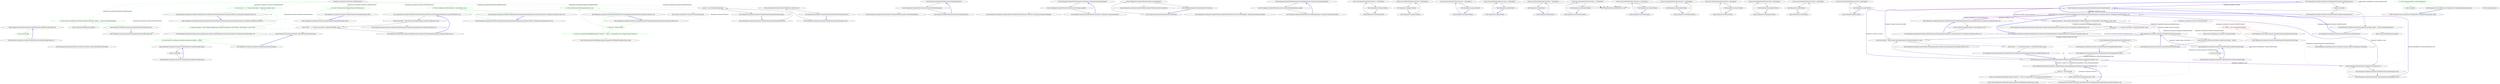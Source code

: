 digraph  {
m0_37 [cluster="Humanizer.Localisation.Formatters.DefaultFormatter.GetResourceKey(string, int)", file="DateHumanizeTests.cs", label="Entry Humanizer.Localisation.Formatters.DefaultFormatter.GetResourceKey(string, int)", span="105-105"];
m0_39 [cluster="Humanizer.Localisation.Formatters.DefaultFormatter.GetResourceKey(string, int)", color=green, community=0, file="DateHumanizeTests.cs", label="6: return resourceKey;", span="107-107"];
m0_40 [cluster="Humanizer.Localisation.Formatters.DefaultFormatter.GetResourceKey(string, int)", file="DateHumanizeTests.cs", label="Exit Humanizer.Localisation.Formatters.DefaultFormatter.GetResourceKey(string, int)", span="105-105"];
m0_8 [cluster="Humanizer.Localisation.Formatters.DefaultFormatter.DateHumanize(Humanizer.Localisation.TimeUnit, Humanizer.Localisation.Tense, int)", file="DateHumanizeTests.cs", label="Entry Humanizer.Localisation.Formatters.DefaultFormatter.DateHumanize(Humanizer.Localisation.TimeUnit, Humanizer.Localisation.Tense, int)", span="37-37"];
m0_9 [cluster="Humanizer.Localisation.Formatters.DefaultFormatter.DateHumanize(Humanizer.Localisation.TimeUnit, Humanizer.Localisation.Tense, int)", color=green, community=0, file="DateHumanizeTests.cs", label="10: return GetResourceForDate(timeUnit, timeUnitTense, unit);", span="39-39"];
m0_10 [cluster="Humanizer.Localisation.Formatters.DefaultFormatter.DateHumanize(Humanizer.Localisation.TimeUnit, Humanizer.Localisation.Tense, int)", file="DateHumanizeTests.cs", label="Exit Humanizer.Localisation.Formatters.DefaultFormatter.DateHumanize(Humanizer.Localisation.TimeUnit, Humanizer.Localisation.Tense, int)", span="37-37"];
m0_7 [cluster="Humanizer.Localisation.Formatters.DefaultFormatter.GetResourceForDate(Humanizer.Localisation.TimeUnit, Humanizer.Localisation.Tense, int)", file="DateHumanizeTests.cs", label="Entry Humanizer.Localisation.Formatters.DefaultFormatter.GetResourceForDate(Humanizer.Localisation.TimeUnit, Humanizer.Localisation.Tense, int)", span="66-66"];
m0_21 [cluster="Humanizer.Localisation.Formatters.DefaultFormatter.GetResourceForDate(Humanizer.Localisation.TimeUnit, Humanizer.Localisation.Tense, int)", color=green, community=0, file="DateHumanizeTests.cs", label="4: string resourceKey = ResourceKeys.DateHumanize.GetResourceKey(unit, timeUnitTense: timeUnitTense, count: count)", span="68-68"];
m0_22 [cluster="Humanizer.Localisation.Formatters.DefaultFormatter.GetResourceForDate(Humanizer.Localisation.TimeUnit, Humanizer.Localisation.Tense, int)", color=green, community=0, file="DateHumanizeTests.cs", label="22: return count == 1 ? Format(resourceKey) : Format(resourceKey, count);", span="69-69"];
m0_23 [cluster="Humanizer.Localisation.Formatters.DefaultFormatter.GetResourceForDate(Humanizer.Localisation.TimeUnit, Humanizer.Localisation.Tense, int)", file="DateHumanizeTests.cs", label="Exit Humanizer.Localisation.Formatters.DefaultFormatter.GetResourceForDate(Humanizer.Localisation.TimeUnit, Humanizer.Localisation.Tense, int)", span="66-66"];
m0_24 [cluster="Humanizer.Localisation.ResourceKeys.DateHumanize.GetResourceKey(Humanizer.Localisation.TimeUnit, Humanizer.Localisation.Tense, int)", file="DateHumanizeTests.cs", label="Entry Humanizer.Localisation.ResourceKeys.DateHumanize.GetResourceKey(Humanizer.Localisation.TimeUnit, Humanizer.Localisation.Tense, int)", span="30-30"];
m0_0 [cluster="Humanizer.Localisation.Formatters.DefaultFormatter.DefaultFormatter(string)", file="DateHumanizeTests.cs", label="Entry Humanizer.Localisation.Formatters.DefaultFormatter.DefaultFormatter(string)", span="16-16"];
m0_1 [cluster="Humanizer.Localisation.Formatters.DefaultFormatter.DefaultFormatter(string)", file="DateHumanizeTests.cs", label="_culture = new CultureInfo(localeCode)", span="18-18"];
m0_2 [cluster="Humanizer.Localisation.Formatters.DefaultFormatter.DefaultFormatter(string)", file="DateHumanizeTests.cs", label="Exit Humanizer.Localisation.Formatters.DefaultFormatter.DefaultFormatter(string)", span="16-16"];
m0_20 [cluster="System.ArgumentOutOfRangeException.ArgumentOutOfRangeException(string, string)", file="DateHumanizeTests.cs", label="Entry System.ArgumentOutOfRangeException.ArgumentOutOfRangeException(string, string)", span="0-0"];
m0_15 [cluster="Humanizer.Localisation.Formatters.DefaultFormatter.TimeSpanHumanize(Humanizer.Localisation.TimeUnit, int)", file="DateHumanizeTests.cs", label="Entry Humanizer.Localisation.Formatters.DefaultFormatter.TimeSpanHumanize(Humanizer.Localisation.TimeUnit, int)", span="58-58"];
m0_16 [cluster="Humanizer.Localisation.Formatters.DefaultFormatter.TimeSpanHumanize(Humanizer.Localisation.TimeUnit, int)", color=green, community=0, file="DateHumanizeTests.cs", label="0: timeUnit > TimeUnit.Week", span="60-60"];
m0_17 [cluster="Humanizer.Localisation.Formatters.DefaultFormatter.TimeSpanHumanize(Humanizer.Localisation.TimeUnit, int)", color=green, community=0, file="DateHumanizeTests.cs", label="10: throw new ArgumentOutOfRangeException(''timeUnit'', ''There's no meaningful way to humanize passed timeUnit.'');", span="61-61"];
m0_18 [cluster="Humanizer.Localisation.Formatters.DefaultFormatter.TimeSpanHumanize(Humanizer.Localisation.TimeUnit, int)", color=green, community=0, file="DateHumanizeTests.cs", label="10: return GetResourceForTimeSpan(timeUnit, unit);", span="63-63"];
m0_19 [cluster="Humanizer.Localisation.Formatters.DefaultFormatter.TimeSpanHumanize(Humanizer.Localisation.TimeUnit, int)", file="DateHumanizeTests.cs", label="Exit Humanizer.Localisation.Formatters.DefaultFormatter.TimeSpanHumanize(Humanizer.Localisation.TimeUnit, int)", span="58-58"];
m0_26 [cluster="Humanizer.Localisation.Formatters.DefaultFormatter.Format(string, int)", file="DateHumanizeTests.cs", label="Entry Humanizer.Localisation.Formatters.DefaultFormatter.Format(string, int)", span="94-94"];
m0_35 [cluster="Humanizer.Localisation.Formatters.DefaultFormatter.Format(string, int)", color=green, community=0, file="DateHumanizeTests.cs", label="6: return Resources.GetResource(GetResourceKey(resourceKey, number), _culture).FormatWith(number);", span="96-96"];
m0_36 [cluster="Humanizer.Localisation.Formatters.DefaultFormatter.Format(string, int)", file="DateHumanizeTests.cs", label="Exit Humanizer.Localisation.Formatters.DefaultFormatter.Format(string, int)", span="94-94"];
m0_14 [cluster="Humanizer.Localisation.Formatters.DefaultFormatter.GetResourceForTimeSpan(Humanizer.Localisation.TimeUnit, int)", file="DateHumanizeTests.cs", label="Entry Humanizer.Localisation.Formatters.DefaultFormatter.GetResourceForTimeSpan(Humanizer.Localisation.TimeUnit, int)", span="72-72"];
m0_28 [cluster="Humanizer.Localisation.Formatters.DefaultFormatter.GetResourceForTimeSpan(Humanizer.Localisation.TimeUnit, int)", file="DateHumanizeTests.cs", label="return count == 1 ? Format(resourceKey) : Format(resourceKey, count);", span="75-75"];
m0_27 [cluster="Humanizer.Localisation.Formatters.DefaultFormatter.GetResourceForTimeSpan(Humanizer.Localisation.TimeUnit, int)", file="DateHumanizeTests.cs", label="string resourceKey = ResourceKeys.TimeSpanHumanize.GetResourceKey(unit, count)", span="74-74"];
m0_29 [cluster="Humanizer.Localisation.Formatters.DefaultFormatter.GetResourceForTimeSpan(Humanizer.Localisation.TimeUnit, int)", file="DateHumanizeTests.cs", label="Exit Humanizer.Localisation.Formatters.DefaultFormatter.GetResourceForTimeSpan(Humanizer.Localisation.TimeUnit, int)", span="72-72"];
m0_38 [cluster="string.FormatWith(params object[])", file="DateHumanizeTests.cs", label="Entry string.FormatWith(params object[])", span="15-15"];
m0_25 [cluster="Humanizer.Localisation.Formatters.DefaultFormatter.Format(string)", file="DateHumanizeTests.cs", label="Entry Humanizer.Localisation.Formatters.DefaultFormatter.Format(string)", span="83-83"];
m0_31 [cluster="Humanizer.Localisation.Formatters.DefaultFormatter.Format(string)", color=green, community=0, file="DateHumanizeTests.cs", label="22: return Resources.GetResource(GetResourceKey(resourceKey), _culture);", span="85-85"];
m0_32 [cluster="Humanizer.Localisation.Formatters.DefaultFormatter.Format(string)", file="DateHumanizeTests.cs", label="Exit Humanizer.Localisation.Formatters.DefaultFormatter.Format(string)", span="83-83"];
m0_30 [cluster="Humanizer.Localisation.ResourceKeys.TimeSpanHumanize.GetResourceKey(Humanizer.Localisation.TimeUnit, int)", file="DateHumanizeTests.cs", label="Entry Humanizer.Localisation.ResourceKeys.TimeSpanHumanize.GetResourceKey(Humanizer.Localisation.TimeUnit, int)", span="22-22"];
m0_33 [cluster="Humanizer.Localisation.Formatters.DefaultFormatter.GetResourceKey(string)", file="DateHumanizeTests.cs", label="Entry Humanizer.Localisation.Formatters.DefaultFormatter.GetResourceKey(string)", span="115-115"];
m0_41 [cluster="Humanizer.Localisation.Formatters.DefaultFormatter.GetResourceKey(string)", file="DateHumanizeTests.cs", label="return resourceKey;", span="117-117"];
m0_42 [cluster="Humanizer.Localisation.Formatters.DefaultFormatter.GetResourceKey(string)", file="DateHumanizeTests.cs", label="Exit Humanizer.Localisation.Formatters.DefaultFormatter.GetResourceKey(string)", span="115-115"];
m0_34 [cluster="Humanizer.Localisation.Resources.GetResource(string, System.Globalization.CultureInfo)", file="DateHumanizeTests.cs", label="Entry Humanizer.Localisation.Resources.GetResource(string, System.Globalization.CultureInfo)", span="19-19"];
m0_11 [cluster="Humanizer.Localisation.Formatters.DefaultFormatter.TimeSpanHumanize_Zero()", file="DateHumanizeTests.cs", label="Entry Humanizer.Localisation.Formatters.DefaultFormatter.TimeSpanHumanize_Zero()", span="46-46"];
m0_12 [cluster="Humanizer.Localisation.Formatters.DefaultFormatter.TimeSpanHumanize_Zero()", color=green, community=0, file="DateHumanizeTests.cs", label="19: return GetResourceForTimeSpan(TimeUnit.Millisecond, 0);", span="48-48"];
m0_13 [cluster="Humanizer.Localisation.Formatters.DefaultFormatter.TimeSpanHumanize_Zero()", file="DateHumanizeTests.cs", label="Exit Humanizer.Localisation.Formatters.DefaultFormatter.TimeSpanHumanize_Zero()", span="46-46"];
m0_4 [cluster="Humanizer.Localisation.Formatters.DefaultFormatter.DateHumanize_Now()", file="DateHumanizeTests.cs", label="Entry Humanizer.Localisation.Formatters.DefaultFormatter.DateHumanize_Now()", span="25-25"];
m0_5 [cluster="Humanizer.Localisation.Formatters.DefaultFormatter.DateHumanize_Now()", file="DateHumanizeTests.cs", label="return GetResourceForDate(TimeUnit.Millisecond, Tense.Past, 0);", span="27-27"];
m0_6 [cluster="Humanizer.Localisation.Formatters.DefaultFormatter.DateHumanize_Now()", file="DateHumanizeTests.cs", label="Exit Humanizer.Localisation.Formatters.DefaultFormatter.DateHumanize_Now()", span="25-25"];
m0_3 [cluster="System.Globalization.CultureInfo.CultureInfo(string)", file="DateHumanizeTests.cs", label="Entry System.Globalization.CultureInfo.CultureInfo(string)", span="0-0"];
m0_43 [file="DateHumanizeTests.cs", label="Humanizer.Localisation.Formatters.DefaultFormatter", span=""];
m1_8 [cluster="Humanizer.NumberToWordsExtension.ToOrdinalWords(int)", file="NumberToWordsExtension.cs", label="Entry Humanizer.NumberToWordsExtension.ToOrdinalWords(int)", span="52-52"];
m1_9 [cluster="Humanizer.NumberToWordsExtension.ToOrdinalWords(int)", file="NumberToWordsExtension.cs", label="return Configurator.NumberToWordsConverter.ConvertToOrdinal(number);", span="54-54"];
m1_10 [cluster="Humanizer.NumberToWordsExtension.ToOrdinalWords(int)", file="NumberToWordsExtension.cs", label="Exit Humanizer.NumberToWordsExtension.ToOrdinalWords(int)", span="52-52"];
m1_11 [cluster="Humanizer.Localisation.NumberToWords.INumberToWordsConverter.ConvertToOrdinal(int)", file="NumberToWordsExtension.cs", label="Entry Humanizer.Localisation.NumberToWords.INumberToWordsConverter.ConvertToOrdinal(int)", span="27-27"];
m1_4 [cluster="Humanizer.NumberToWordsExtension.ToWords(int, Humanizer.GrammaticalGender)", file="NumberToWordsExtension.cs", label="Entry Humanizer.NumberToWordsExtension.ToWords(int, Humanizer.GrammaticalGender)", span="42-42"];
m1_5 [cluster="Humanizer.NumberToWordsExtension.ToWords(int, Humanizer.GrammaticalGender)", file="NumberToWordsExtension.cs", label="return Configurator.NumberToWordsConverter.Convert(number, gender);", span="44-44"];
m1_6 [cluster="Humanizer.NumberToWordsExtension.ToWords(int, Humanizer.GrammaticalGender)", file="NumberToWordsExtension.cs", label="Exit Humanizer.NumberToWordsExtension.ToWords(int, Humanizer.GrammaticalGender)", span="42-42"];
m1_3 [cluster="Humanizer.Localisation.NumberToWords.INumberToWordsConverter.Convert(int)", file="NumberToWordsExtension.cs", label="Entry Humanizer.Localisation.NumberToWords.INumberToWordsConverter.Convert(int)", span="12-12"];
m1_0 [cluster="Humanizer.NumberToWordsExtension.ToWords(int)", file="NumberToWordsExtension.cs", label="Entry Humanizer.NumberToWordsExtension.ToWords(int)", span="18-18"];
m1_1 [cluster="Humanizer.NumberToWordsExtension.ToWords(int)", file="NumberToWordsExtension.cs", label="return Configurator.NumberToWordsConverter.Convert(number);", span="20-20"];
m1_2 [cluster="Humanizer.NumberToWordsExtension.ToWords(int)", file="NumberToWordsExtension.cs", label="Exit Humanizer.NumberToWordsExtension.ToWords(int)", span="18-18"];
m1_7 [cluster="Humanizer.Localisation.NumberToWords.INumberToWordsConverter.Convert(int, Humanizer.GrammaticalGender)", file="NumberToWordsExtension.cs", label="Entry Humanizer.Localisation.NumberToWords.INumberToWordsConverter.Convert(int, Humanizer.GrammaticalGender)", span="20-20"];
m1_12 [cluster="Humanizer.NumberToWordsExtension.ToOrdinalWords(int, Humanizer.GrammaticalGender)", file="NumberToWordsExtension.cs", label="Entry Humanizer.NumberToWordsExtension.ToOrdinalWords(int, Humanizer.GrammaticalGender)", span="65-65"];
m1_13 [cluster="Humanizer.NumberToWordsExtension.ToOrdinalWords(int, Humanizer.GrammaticalGender)", file="NumberToWordsExtension.cs", label="return Configurator.NumberToWordsConverter.ConvertToOrdinal(number, gender);", span="67-67"];
m1_14 [cluster="Humanizer.NumberToWordsExtension.ToOrdinalWords(int, Humanizer.GrammaticalGender)", file="NumberToWordsExtension.cs", label="Exit Humanizer.NumberToWordsExtension.ToOrdinalWords(int, Humanizer.GrammaticalGender)", span="65-65"];
m1_15 [cluster="Humanizer.Localisation.NumberToWords.INumberToWordsConverter.ConvertToOrdinal(int, Humanizer.GrammaticalGender)", file="NumberToWordsExtension.cs", label="Entry Humanizer.Localisation.NumberToWords.INumberToWordsConverter.ConvertToOrdinal(int, Humanizer.GrammaticalGender)", span="35-35"];
m2_3 [cluster="System.DateTime.DateTime(int, int, int)", file="On.Days.cs", label="Entry System.DateTime.DateTime(int, int, int)", span="0-0"];
m2_4 [cluster="Humanizer.On.February.The(int)", file="On.Days.cs", label="Entry Humanizer.On.February.The(int)", span="280-280"];
m2_5 [cluster="Humanizer.On.February.The(int)", file="On.Days.cs", label="return new DateTime(DateTime.Now.Year, 2, dayNumber);", span="282-282"];
m2_6 [cluster="Humanizer.On.February.The(int)", file="On.Days.cs", label="Exit Humanizer.On.February.The(int)", span="280-280"];
m2_22 [cluster="Humanizer.On.August.The(int)", file="On.Days.cs", label="Entry Humanizer.On.August.The(int)", span="1820-1820"];
m2_23 [cluster="Humanizer.On.August.The(int)", file="On.Days.cs", label="return new DateTime(DateTime.Now.Year, 8, dayNumber);", span="1822-1822"];
m2_24 [cluster="Humanizer.On.August.The(int)", file="On.Days.cs", label="Exit Humanizer.On.August.The(int)", span="1820-1820"];
m2_0 [cluster="Humanizer.On.January.The(int)", file="On.Days.cs", label="Entry Humanizer.On.January.The(int)", span="18-18"];
m2_1 [cluster="Humanizer.On.January.The(int)", file="On.Days.cs", label="return new DateTime(DateTime.Now.Year, 1, dayNumber);", span="20-20"];
m2_2 [cluster="Humanizer.On.January.The(int)", file="On.Days.cs", label="Exit Humanizer.On.January.The(int)", span="18-18"];
m2_10 [cluster="Humanizer.On.April.The(int)", file="On.Days.cs", label="Entry Humanizer.On.April.The(int)", span="788-788"];
m2_11 [cluster="Humanizer.On.April.The(int)", file="On.Days.cs", label="return new DateTime(DateTime.Now.Year, 4, dayNumber);", span="790-790"];
m2_12 [cluster="Humanizer.On.April.The(int)", file="On.Days.cs", label="Exit Humanizer.On.April.The(int)", span="788-788"];
m2_19 [cluster="Humanizer.On.July.The(int)", file="On.Days.cs", label="Entry Humanizer.On.July.The(int)", span="1558-1558"];
m2_20 [cluster="Humanizer.On.July.The(int)", file="On.Days.cs", label="return new DateTime(DateTime.Now.Year, 7, dayNumber);", span="1560-1560"];
m2_21 [cluster="Humanizer.On.July.The(int)", file="On.Days.cs", label="Exit Humanizer.On.July.The(int)", span="1558-1558"];
m2_31 [cluster="Humanizer.On.November.The(int)", file="On.Days.cs", label="Entry Humanizer.On.November.The(int)", span="2598-2598"];
m2_32 [cluster="Humanizer.On.November.The(int)", file="On.Days.cs", label="return new DateTime(DateTime.Now.Year, 11, dayNumber);", span="2600-2600"];
m2_33 [cluster="Humanizer.On.November.The(int)", file="On.Days.cs", label="Exit Humanizer.On.November.The(int)", span="2598-2598"];
m2_28 [cluster="Humanizer.On.October.The(int)", file="On.Days.cs", label="Entry Humanizer.On.October.The(int)", span="2336-2336"];
m2_29 [cluster="Humanizer.On.October.The(int)", file="On.Days.cs", label="return new DateTime(DateTime.Now.Year, 10, dayNumber);", span="2338-2338"];
m2_30 [cluster="Humanizer.On.October.The(int)", file="On.Days.cs", label="Exit Humanizer.On.October.The(int)", span="2336-2336"];
m2_34 [cluster="Humanizer.On.December.The(int)", file="On.Days.cs", label="Entry Humanizer.On.December.The(int)", span="2852-2852"];
m2_35 [cluster="Humanizer.On.December.The(int)", file="On.Days.cs", label="return new DateTime(DateTime.Now.Year, 12, dayNumber);", span="2854-2854"];
m2_36 [cluster="Humanizer.On.December.The(int)", file="On.Days.cs", label="Exit Humanizer.On.December.The(int)", span="2852-2852"];
m2_7 [cluster="Humanizer.On.March.The(int)", file="On.Days.cs", label="Entry Humanizer.On.March.The(int)", span="526-526"];
m2_8 [cluster="Humanizer.On.March.The(int)", file="On.Days.cs", label="return new DateTime(DateTime.Now.Year, 3, dayNumber);", span="528-528"];
m2_9 [cluster="Humanizer.On.March.The(int)", file="On.Days.cs", label="Exit Humanizer.On.March.The(int)", span="526-526"];
m2_25 [cluster="Humanizer.On.September.The(int)", file="On.Days.cs", label="Entry Humanizer.On.September.The(int)", span="2082-2082"];
m2_26 [cluster="Humanizer.On.September.The(int)", file="On.Days.cs", label="return new DateTime(DateTime.Now.Year, 9, dayNumber);", span="2084-2084"];
m2_27 [cluster="Humanizer.On.September.The(int)", file="On.Days.cs", label="Exit Humanizer.On.September.The(int)", span="2082-2082"];
m2_13 [cluster="Humanizer.On.May.The(int)", file="On.Days.cs", label="Entry Humanizer.On.May.The(int)", span="1042-1042"];
m2_14 [cluster="Humanizer.On.May.The(int)", file="On.Days.cs", label="return new DateTime(DateTime.Now.Year, 5, dayNumber);", span="1044-1044"];
m2_15 [cluster="Humanizer.On.May.The(int)", file="On.Days.cs", label="Exit Humanizer.On.May.The(int)", span="1042-1042"];
m2_16 [cluster="Humanizer.On.June.The(int)", file="On.Days.cs", label="Entry Humanizer.On.June.The(int)", span="1304-1304"];
m2_17 [cluster="Humanizer.On.June.The(int)", file="On.Days.cs", label="return new DateTime(DateTime.Now.Year, 6, dayNumber);", span="1306-1306"];
m2_18 [cluster="Humanizer.On.June.The(int)", file="On.Days.cs", label="Exit Humanizer.On.June.The(int)", span="1304-1304"];
m3_37 [cluster="Humanizer.Localisation.Formatters.DefaultFormatter.GetResourceKey(string, int)", file="OrdinalizeExtensions.cs", label="Entry Humanizer.Localisation.Formatters.DefaultFormatter.GetResourceKey(string, int)", span="105-105"];
m3_39 [cluster="Humanizer.Localisation.Formatters.DefaultFormatter.GetResourceKey(string, int)", file="OrdinalizeExtensions.cs", label="return resourceKey;", span="107-107"];
m3_40 [cluster="Humanizer.Localisation.Formatters.DefaultFormatter.GetResourceKey(string, int)", file="OrdinalizeExtensions.cs", label="Exit Humanizer.Localisation.Formatters.DefaultFormatter.GetResourceKey(string, int)", span="105-105"];
m3_0 [cluster="Humanizer.Localisation.Formatters.DefaultFormatter.DefaultFormatter(string)", file="OrdinalizeExtensions.cs", label="Entry Humanizer.Localisation.Formatters.DefaultFormatter.DefaultFormatter(string)", span="16-16"];
m3_1 [cluster="Humanizer.Localisation.Formatters.DefaultFormatter.DefaultFormatter(string)", color=red, community=0, file="OrdinalizeExtensions.cs", label="15: _culture = new CultureInfo(localeCode)", span="18-18"];
m3_2 [cluster="Humanizer.Localisation.Formatters.DefaultFormatter.DefaultFormatter(string)", file="OrdinalizeExtensions.cs", label="Exit Humanizer.Localisation.Formatters.DefaultFormatter.DefaultFormatter(string)", span="16-16"];
m3_7 [cluster="Humanizer.Localisation.Formatters.DefaultFormatter.GetResourceForDate(Humanizer.Localisation.TimeUnit, Humanizer.Localisation.Tense, int)", file="OrdinalizeExtensions.cs", label="Entry Humanizer.Localisation.Formatters.DefaultFormatter.GetResourceForDate(Humanizer.Localisation.TimeUnit, Humanizer.Localisation.Tense, int)", span="66-66"];
m3_21 [cluster="Humanizer.Localisation.Formatters.DefaultFormatter.GetResourceForDate(Humanizer.Localisation.TimeUnit, Humanizer.Localisation.Tense, int)", file="OrdinalizeExtensions.cs", label="string resourceKey = ResourceKeys.DateHumanize.GetResourceKey(unit, timeUnitTense: timeUnitTense, count: count)", span="68-68"];
m3_22 [cluster="Humanizer.Localisation.Formatters.DefaultFormatter.GetResourceForDate(Humanizer.Localisation.TimeUnit, Humanizer.Localisation.Tense, int)", file="OrdinalizeExtensions.cs", label="return count == 1 ? Format(resourceKey) : Format(resourceKey, count);", span="69-69"];
m3_23 [cluster="Humanizer.Localisation.Formatters.DefaultFormatter.GetResourceForDate(Humanizer.Localisation.TimeUnit, Humanizer.Localisation.Tense, int)", file="OrdinalizeExtensions.cs", label="Exit Humanizer.Localisation.Formatters.DefaultFormatter.GetResourceForDate(Humanizer.Localisation.TimeUnit, Humanizer.Localisation.Tense, int)", span="66-66"];
m3_8 [cluster="Humanizer.Localisation.Formatters.DefaultFormatter.DateHumanize(Humanizer.Localisation.TimeUnit, Humanizer.Localisation.Tense, int)", file="OrdinalizeExtensions.cs", label="Entry Humanizer.Localisation.Formatters.DefaultFormatter.DateHumanize(Humanizer.Localisation.TimeUnit, Humanizer.Localisation.Tense, int)", span="37-37"];
m3_9 [cluster="Humanizer.Localisation.Formatters.DefaultFormatter.DateHumanize(Humanizer.Localisation.TimeUnit, Humanizer.Localisation.Tense, int)", file="OrdinalizeExtensions.cs", label="return GetResourceForDate(timeUnit, timeUnitTense, unit);", span="39-39"];
m3_10 [cluster="Humanizer.Localisation.Formatters.DefaultFormatter.DateHumanize(Humanizer.Localisation.TimeUnit, Humanizer.Localisation.Tense, int)", file="OrdinalizeExtensions.cs", label="Exit Humanizer.Localisation.Formatters.DefaultFormatter.DateHumanize(Humanizer.Localisation.TimeUnit, Humanizer.Localisation.Tense, int)", span="37-37"];
m3_24 [cluster="Humanizer.Localisation.ResourceKeys.DateHumanize.GetResourceKey(Humanizer.Localisation.TimeUnit, Humanizer.Localisation.Tense, int)", file="OrdinalizeExtensions.cs", label="Entry Humanizer.Localisation.ResourceKeys.DateHumanize.GetResourceKey(Humanizer.Localisation.TimeUnit, Humanizer.Localisation.Tense, int)", span="30-30"];
m3_20 [cluster="System.ArgumentOutOfRangeException.ArgumentOutOfRangeException(string, string)", file="OrdinalizeExtensions.cs", label="Entry System.ArgumentOutOfRangeException.ArgumentOutOfRangeException(string, string)", span="0-0"];
m3_15 [cluster="Humanizer.Localisation.Formatters.DefaultFormatter.TimeSpanHumanize(Humanizer.Localisation.TimeUnit, int)", file="OrdinalizeExtensions.cs", label="Entry Humanizer.Localisation.Formatters.DefaultFormatter.TimeSpanHumanize(Humanizer.Localisation.TimeUnit, int)", span="58-58"];
m3_16 [cluster="Humanizer.Localisation.Formatters.DefaultFormatter.TimeSpanHumanize(Humanizer.Localisation.TimeUnit, int)", file="OrdinalizeExtensions.cs", label="timeUnit > TimeUnit.Week", span="60-60"];
m3_18 [cluster="Humanizer.Localisation.Formatters.DefaultFormatter.TimeSpanHumanize(Humanizer.Localisation.TimeUnit, int)", file="OrdinalizeExtensions.cs", label="return GetResourceForTimeSpan(timeUnit, unit);", span="63-63"];
m3_17 [cluster="Humanizer.Localisation.Formatters.DefaultFormatter.TimeSpanHumanize(Humanizer.Localisation.TimeUnit, int)", file="OrdinalizeExtensions.cs", label="throw new ArgumentOutOfRangeException(''timeUnit'', ''There's no meaningful way to humanize passed timeUnit.'');", span="61-61"];
m3_19 [cluster="Humanizer.Localisation.Formatters.DefaultFormatter.TimeSpanHumanize(Humanizer.Localisation.TimeUnit, int)", file="OrdinalizeExtensions.cs", label="Exit Humanizer.Localisation.Formatters.DefaultFormatter.TimeSpanHumanize(Humanizer.Localisation.TimeUnit, int)", span="58-58"];
m3_26 [cluster="Humanizer.Localisation.Formatters.DefaultFormatter.Format(string, int)", file="OrdinalizeExtensions.cs", label="Entry Humanizer.Localisation.Formatters.DefaultFormatter.Format(string, int)", span="94-94"];
m3_35 [cluster="Humanizer.Localisation.Formatters.DefaultFormatter.Format(string, int)", file="OrdinalizeExtensions.cs", label="return Resources.GetResource(GetResourceKey(resourceKey, number), _culture).FormatWith(number);", span="96-96"];
m3_36 [cluster="Humanizer.Localisation.Formatters.DefaultFormatter.Format(string, int)", file="OrdinalizeExtensions.cs", label="Exit Humanizer.Localisation.Formatters.DefaultFormatter.Format(string, int)", span="94-94"];
m3_14 [cluster="Humanizer.Localisation.Formatters.DefaultFormatter.GetResourceForTimeSpan(Humanizer.Localisation.TimeUnit, int)", file="OrdinalizeExtensions.cs", label="Entry Humanizer.Localisation.Formatters.DefaultFormatter.GetResourceForTimeSpan(Humanizer.Localisation.TimeUnit, int)", span="72-72"];
m3_27 [cluster="Humanizer.Localisation.Formatters.DefaultFormatter.GetResourceForTimeSpan(Humanizer.Localisation.TimeUnit, int)", file="OrdinalizeExtensions.cs", label="string resourceKey = ResourceKeys.TimeSpanHumanize.GetResourceKey(unit, count)", span="74-74"];
m3_28 [cluster="Humanizer.Localisation.Formatters.DefaultFormatter.GetResourceForTimeSpan(Humanizer.Localisation.TimeUnit, int)", file="OrdinalizeExtensions.cs", label="return count == 1 ? Format(resourceKey) : Format(resourceKey, count);", span="75-75"];
m3_29 [cluster="Humanizer.Localisation.Formatters.DefaultFormatter.GetResourceForTimeSpan(Humanizer.Localisation.TimeUnit, int)", file="OrdinalizeExtensions.cs", label="Exit Humanizer.Localisation.Formatters.DefaultFormatter.GetResourceForTimeSpan(Humanizer.Localisation.TimeUnit, int)", span="72-72"];
m3_38 [cluster="string.FormatWith(params object[])", file="OrdinalizeExtensions.cs", label="Entry string.FormatWith(params object[])", span="15-15"];
m3_25 [cluster="Humanizer.Localisation.Formatters.DefaultFormatter.Format(string)", file="OrdinalizeExtensions.cs", label="Entry Humanizer.Localisation.Formatters.DefaultFormatter.Format(string)", span="83-83"];
m3_31 [cluster="Humanizer.Localisation.Formatters.DefaultFormatter.Format(string)", file="OrdinalizeExtensions.cs", label="return Resources.GetResource(GetResourceKey(resourceKey), _culture);", span="85-85"];
m3_32 [cluster="Humanizer.Localisation.Formatters.DefaultFormatter.Format(string)", file="OrdinalizeExtensions.cs", label="Exit Humanizer.Localisation.Formatters.DefaultFormatter.Format(string)", span="83-83"];
m3_30 [cluster="Humanizer.Localisation.ResourceKeys.TimeSpanHumanize.GetResourceKey(Humanizer.Localisation.TimeUnit, int)", file="OrdinalizeExtensions.cs", label="Entry Humanizer.Localisation.ResourceKeys.TimeSpanHumanize.GetResourceKey(Humanizer.Localisation.TimeUnit, int)", span="22-22"];
m3_33 [cluster="Humanizer.Localisation.Formatters.DefaultFormatter.GetResourceKey(string)", file="OrdinalizeExtensions.cs", label="Entry Humanizer.Localisation.Formatters.DefaultFormatter.GetResourceKey(string)", span="115-115"];
m3_41 [cluster="Humanizer.Localisation.Formatters.DefaultFormatter.GetResourceKey(string)", file="OrdinalizeExtensions.cs", label="return resourceKey;", span="117-117"];
m3_42 [cluster="Humanizer.Localisation.Formatters.DefaultFormatter.GetResourceKey(string)", file="OrdinalizeExtensions.cs", label="Exit Humanizer.Localisation.Formatters.DefaultFormatter.GetResourceKey(string)", span="115-115"];
m3_34 [cluster="Humanizer.Localisation.Resources.GetResource(string, System.Globalization.CultureInfo)", file="OrdinalizeExtensions.cs", label="Entry Humanizer.Localisation.Resources.GetResource(string, System.Globalization.CultureInfo)", span="19-19"];
m3_11 [cluster="Humanizer.Localisation.Formatters.DefaultFormatter.TimeSpanHumanize_Zero()", file="OrdinalizeExtensions.cs", label="Entry Humanizer.Localisation.Formatters.DefaultFormatter.TimeSpanHumanize_Zero()", span="46-46"];
m3_12 [cluster="Humanizer.Localisation.Formatters.DefaultFormatter.TimeSpanHumanize_Zero()", file="OrdinalizeExtensions.cs", label="return GetResourceForTimeSpan(TimeUnit.Millisecond, 0);", span="48-48"];
m3_13 [cluster="Humanizer.Localisation.Formatters.DefaultFormatter.TimeSpanHumanize_Zero()", file="OrdinalizeExtensions.cs", label="Exit Humanizer.Localisation.Formatters.DefaultFormatter.TimeSpanHumanize_Zero()", span="46-46"];
m3_4 [cluster="Humanizer.Localisation.Formatters.DefaultFormatter.DateHumanize_Now()", file="OrdinalizeExtensions.cs", label="Entry Humanizer.Localisation.Formatters.DefaultFormatter.DateHumanize_Now()", span="25-25"];
m3_5 [cluster="Humanizer.Localisation.Formatters.DefaultFormatter.DateHumanize_Now()", file="OrdinalizeExtensions.cs", label="return GetResourceForDate(TimeUnit.Millisecond, Tense.Past, 0);", span="27-27"];
m3_6 [cluster="Humanizer.Localisation.Formatters.DefaultFormatter.DateHumanize_Now()", file="OrdinalizeExtensions.cs", label="Exit Humanizer.Localisation.Formatters.DefaultFormatter.DateHumanize_Now()", span="25-25"];
m3_3 [cluster="System.Globalization.CultureInfo.CultureInfo(string)", file="OrdinalizeExtensions.cs", label="Entry System.Globalization.CultureInfo.CultureInfo(string)", span="0-0"];
m3_43 [file="OrdinalizeExtensions.cs", label="Humanizer.Localisation.Formatters.DefaultFormatter", span=""];
m4_6 [cluster="Unk.Equal", file="OrdinalizeTests.cs", label="Entry Unk.Equal", span=""];
m4_2 [cluster="Humanizer.Tests.Localisation.de.OrdinalizeTests.OrdinalizeString(string, string)", file="OrdinalizeTests.cs", label="Entry Humanizer.Tests.Localisation.de.OrdinalizeTests.OrdinalizeString(string, string)", span="23-23"];
m4_3 [cluster="Humanizer.Tests.Localisation.de.OrdinalizeTests.OrdinalizeString(string, string)", color=green, community=0, file="OrdinalizeTests.cs", label="17: Assert.Equal(ordinalized, number.Ordinalize())", span="25-25"];
m4_4 [cluster="Humanizer.Tests.Localisation.de.OrdinalizeTests.OrdinalizeString(string, string)", file="OrdinalizeTests.cs", label="Exit Humanizer.Tests.Localisation.de.OrdinalizeTests.OrdinalizeString(string, string)", span="23-23"];
m4_5 [cluster="string.Ordinalize()", file="OrdinalizeTests.cs", label="Entry string.Ordinalize()", span="27-27"];
m0_37 -> m0_39  [color=green, key=0, style=solid];
m0_39 -> m0_40  [color=green, key=0, style=solid];
m0_40 -> m0_37  [color=blue, key=0, style=bold];
m0_8 -> m0_9  [color=green, key=0, style=solid];
m0_9 -> m0_10  [color=green, key=0, style=solid];
m0_9 -> m0_7  [color=green, key=2, style=dotted];
m0_10 -> m0_8  [color=blue, key=0, style=bold];
m0_7 -> m0_21  [color=green, key=0, style=solid];
m0_7 -> m0_22  [color=green, key=1, label=int, style=dashed];
m0_21 -> m0_22  [color=green, key=0, style=solid];
m0_21 -> m0_24  [color=green, key=2, style=dotted];
m0_22 -> m0_23  [color=green, key=0, style=solid];
m0_22 -> m0_25  [color=green, key=2, style=dotted];
m0_22 -> m0_26  [color=green, key=2, style=dotted];
m0_23 -> m0_7  [color=blue, key=0, style=bold];
m0_0 -> m0_1  [key=0, style=solid];
m0_1 -> m0_2  [key=0, style=solid];
m0_1 -> m0_3  [key=2, style=dotted];
m0_2 -> m0_0  [color=blue, key=0, style=bold];
m0_15 -> m0_16  [color=green, key=0, style=solid];
m0_15 -> m0_18  [color=green, key=1, label="Humanizer.Localisation.TimeUnit", style=dashed];
m0_16 -> m0_17  [color=green, key=0, style=solid];
m0_16 -> m0_18  [color=green, key=0, style=solid];
m0_17 -> m0_19  [color=green, key=0, style=solid];
m0_17 -> m0_20  [color=green, key=2, style=dotted];
m0_18 -> m0_19  [color=green, key=0, style=solid];
m0_18 -> m0_14  [color=green, key=2, style=dotted];
m0_19 -> m0_15  [color=blue, key=0, style=bold];
m0_26 -> m0_35  [color=green, key=0, style=solid];
m0_35 -> m0_36  [color=green, key=0, style=solid];
m0_35 -> m0_37  [color=green, key=2, style=dotted];
m0_35 -> m0_34  [color=green, key=2, style=dotted];
m0_35 -> m0_38  [color=green, key=2, style=dotted];
m0_36 -> m0_26  [color=blue, key=0, style=bold];
m0_14 -> m0_27  [key=0, style=solid];
m0_14 -> m0_28  [color=darkseagreen4, key=1, label=int, style=dashed];
m0_28 -> m0_25  [key=2, style=dotted];
m0_28 -> m0_26  [key=2, style=dotted];
m0_28 -> m0_29  [key=0, style=solid];
m0_27 -> m0_28  [key=0, style=solid];
m0_27 -> m0_30  [key=2, style=dotted];
m0_29 -> m0_14  [color=blue, key=0, style=bold];
m0_25 -> m0_31  [color=green, key=0, style=solid];
m0_31 -> m0_32  [color=green, key=0, style=solid];
m0_31 -> m0_33  [color=green, key=2, style=dotted];
m0_31 -> m0_34  [color=green, key=2, style=dotted];
m0_32 -> m0_25  [color=blue, key=0, style=bold];
m0_33 -> m0_41  [key=0, style=solid];
m0_41 -> m0_42  [key=0, style=solid];
m0_42 -> m0_33  [color=blue, key=0, style=bold];
m0_11 -> m0_12  [color=green, key=0, style=solid];
m0_12 -> m0_13  [color=green, key=0, style=solid];
m0_12 -> m0_14  [color=green, key=2, style=dotted];
m0_13 -> m0_11  [color=blue, key=0, style=bold];
m0_4 -> m0_5  [key=0, style=solid];
m0_5 -> m0_7  [key=2, style=dotted];
m0_5 -> m0_6  [key=0, style=solid];
m0_6 -> m0_4  [color=blue, key=0, style=bold];
m0_43 -> m0_9  [color=green, key=1, label="Humanizer.Localisation.Formatters.DefaultFormatter", style=dashed];
m0_43 -> m0_12  [color=green, key=1, label="Humanizer.Localisation.Formatters.DefaultFormatter", style=dashed];
m0_43 -> m0_18  [color=green, key=1, label="Humanizer.Localisation.Formatters.DefaultFormatter", style=dashed];
m0_43 -> m0_22  [color=green, key=1, label="Humanizer.Localisation.Formatters.DefaultFormatter", style=dashed];
m0_43 -> m0_31  [color=green, key=1, label="Humanizer.Localisation.Formatters.DefaultFormatter", style=dashed];
m0_43 -> m0_35  [color=green, key=1, label="Humanizer.Localisation.Formatters.DefaultFormatter", style=dashed];
m0_43 -> m0_1  [color=darkseagreen4, key=1, label="Humanizer.Localisation.Formatters.DefaultFormatter", style=dashed];
m0_43 -> m0_5  [color=darkseagreen4, key=1, label="Humanizer.Localisation.Formatters.DefaultFormatter", style=dashed];
m0_43 -> m0_28  [color=darkseagreen4, key=1, label="Humanizer.Localisation.Formatters.DefaultFormatter", style=dashed];
m1_8 -> m1_9  [key=0, style=solid];
m1_9 -> m1_10  [key=0, style=solid];
m1_9 -> m1_11  [key=2, style=dotted];
m1_10 -> m1_8  [color=blue, key=0, style=bold];
m1_4 -> m1_5  [key=0, style=solid];
m1_5 -> m1_6  [key=0, style=solid];
m1_5 -> m1_7  [key=2, style=dotted];
m1_6 -> m1_4  [color=blue, key=0, style=bold];
m1_0 -> m1_1  [key=0, style=solid];
m1_1 -> m1_2  [key=0, style=solid];
m1_1 -> m1_3  [key=2, style=dotted];
m1_2 -> m1_0  [color=blue, key=0, style=bold];
m1_12 -> m1_13  [key=0, style=solid];
m1_13 -> m1_14  [key=0, style=solid];
m1_13 -> m1_15  [key=2, style=dotted];
m1_14 -> m1_12  [color=blue, key=0, style=bold];
m2_4 -> m2_5  [key=0, style=solid];
m2_5 -> m2_6  [key=0, style=solid];
m2_5 -> m2_3  [key=2, style=dotted];
m2_6 -> m2_4  [color=blue, key=0, style=bold];
m2_22 -> m2_23  [key=0, style=solid];
m2_23 -> m2_24  [key=0, style=solid];
m2_23 -> m2_3  [key=2, style=dotted];
m2_24 -> m2_22  [color=blue, key=0, style=bold];
m2_0 -> m2_1  [key=0, style=solid];
m2_1 -> m2_2  [key=0, style=solid];
m2_1 -> m2_3  [key=2, style=dotted];
m2_2 -> m2_0  [color=blue, key=0, style=bold];
m2_10 -> m2_11  [key=0, style=solid];
m2_11 -> m2_12  [key=0, style=solid];
m2_11 -> m2_3  [key=2, style=dotted];
m2_12 -> m2_10  [color=blue, key=0, style=bold];
m2_19 -> m2_20  [key=0, style=solid];
m2_20 -> m2_21  [key=0, style=solid];
m2_20 -> m2_3  [key=2, style=dotted];
m2_21 -> m2_19  [color=blue, key=0, style=bold];
m2_31 -> m2_32  [key=0, style=solid];
m2_32 -> m2_33  [key=0, style=solid];
m2_32 -> m2_3  [key=2, style=dotted];
m2_33 -> m2_31  [color=blue, key=0, style=bold];
m2_28 -> m2_29  [key=0, style=solid];
m2_29 -> m2_30  [key=0, style=solid];
m2_29 -> m2_3  [key=2, style=dotted];
m2_30 -> m2_28  [color=blue, key=0, style=bold];
m2_34 -> m2_35  [key=0, style=solid];
m2_35 -> m2_36  [key=0, style=solid];
m2_35 -> m2_3  [key=2, style=dotted];
m2_36 -> m2_34  [color=blue, key=0, style=bold];
m2_7 -> m2_8  [key=0, style=solid];
m2_8 -> m2_9  [key=0, style=solid];
m2_8 -> m2_3  [key=2, style=dotted];
m2_9 -> m2_7  [color=blue, key=0, style=bold];
m2_25 -> m2_26  [key=0, style=solid];
m2_26 -> m2_27  [key=0, style=solid];
m2_26 -> m2_3  [key=2, style=dotted];
m2_27 -> m2_25  [color=blue, key=0, style=bold];
m2_13 -> m2_14  [key=0, style=solid];
m2_14 -> m2_15  [key=0, style=solid];
m2_14 -> m2_3  [key=2, style=dotted];
m2_15 -> m2_13  [color=blue, key=0, style=bold];
m2_16 -> m2_17  [key=0, style=solid];
m2_17 -> m2_18  [key=0, style=solid];
m2_17 -> m2_3  [key=2, style=dotted];
m2_18 -> m2_16  [color=blue, key=0, style=bold];
m3_37 -> m3_39  [key=0, style=solid];
m3_37 -> m3_26  [color=darkorchid, key=3, label="Parameter variable int number", style=bold];
m3_37 -> m3_37  [color=darkorchid, key=3, label="method methodReturn string GetResourceKey", style=bold];
m3_39 -> m3_40  [key=0, style=solid];
m3_40 -> m3_37  [color=blue, key=0, style=bold];
m3_0 -> m3_1  [color=red, key=0, style=solid];
m3_1 -> m3_2  [color=red, key=0, style=solid];
m3_1 -> m3_3  [color=red, key=2, style=dotted];
m3_2 -> m3_0  [color=blue, key=0, style=bold];
m3_7 -> m3_21  [key=0, style=solid];
m3_7 -> m3_22  [color=darkseagreen4, key=1, label=int, style=dashed];
m3_7 -> m3_5  [color=darkorchid, key=3, label="Parameter variable int count", style=bold];
m3_7 -> m3_8  [color=darkorchid, key=3, label="Parameter variable int count", style=bold];
m3_21 -> m3_22  [key=0, style=solid];
m3_21 -> m3_24  [key=2, style=dotted];
m3_22 -> m3_23  [key=0, style=solid];
m3_22 -> m3_25  [key=2, style=dotted];
m3_22 -> m3_26  [key=2, style=dotted];
m3_23 -> m3_7  [color=blue, key=0, style=bold];
m3_8 -> m3_9  [key=0, style=solid];
m3_8 -> m3_7  [color=darkorchid, key=3, label="method methodReturn string DateHumanize", style=bold];
m3_9 -> m3_10  [key=0, style=solid];
m3_9 -> m3_7  [key=2, style=dotted];
m3_10 -> m3_8  [color=blue, key=0, style=bold];
m3_15 -> m3_16  [key=0, style=solid];
m3_15 -> m3_18  [color=darkseagreen4, key=1, label="Humanizer.Localisation.TimeUnit", style=dashed];
m3_15 -> m3_14  [color=darkorchid, key=3, label="method methodReturn string TimeSpanHumanize", style=bold];
m3_16 -> m3_17  [key=0, style=solid];
m3_16 -> m3_18  [key=0, style=solid];
m3_18 -> m3_19  [key=0, style=solid];
m3_18 -> m3_14  [key=2, style=dotted];
m3_17 -> m3_19  [key=0, style=solid];
m3_17 -> m3_20  [key=2, style=dotted];
m3_19 -> m3_15  [color=blue, key=0, style=bold];
m3_26 -> m3_35  [key=0, style=solid];
m3_26 -> m3_21  [color=darkorchid, key=3, label="Parameter variable string resourceKey", style=bold];
m3_26 -> m3_27  [color=darkorchid, key=3, label="Parameter variable string resourceKey", style=bold];
m3_26 -> m3_7  [color=darkorchid, key=3, label="Parameter variable int number", style=bold];
m3_26 -> m3_14  [color=darkorchid, key=3, label="Parameter variable int number", style=bold];
m3_35 -> m3_36  [key=0, style=solid];
m3_35 -> m3_37  [key=2, style=dotted];
m3_35 -> m3_34  [key=2, style=dotted];
m3_35 -> m3_38  [key=2, style=dotted];
m3_36 -> m3_26  [color=blue, key=0, style=bold];
m3_14 -> m3_27  [key=0, style=solid];
m3_14 -> m3_28  [color=darkseagreen4, key=1, label=int, style=dashed];
m3_14 -> m3_5  [color=darkorchid, key=3, label="Parameter variable int count", style=bold];
m3_14 -> m3_15  [color=darkorchid, key=3, label="Parameter variable int count", style=bold];
m3_27 -> m3_28  [key=0, style=solid];
m3_27 -> m3_30  [key=2, style=dotted];
m3_28 -> m3_29  [key=0, style=solid];
m3_28 -> m3_25  [key=2, style=dotted];
m3_28 -> m3_26  [key=2, style=dotted];
m3_29 -> m3_14  [color=blue, key=0, style=bold];
m3_25 -> m3_31  [key=0, style=solid];
m3_25 -> m3_21  [color=darkorchid, key=3, label="Parameter variable string resourceKey", style=bold];
m3_25 -> m3_27  [color=darkorchid, key=3, label="Parameter variable string resourceKey", style=bold];
m3_31 -> m3_32  [key=0, style=solid];
m3_31 -> m3_33  [key=2, style=dotted];
m3_31 -> m3_34  [key=2, style=dotted];
m3_32 -> m3_25  [color=blue, key=0, style=bold];
m3_33 -> m3_41  [key=0, style=solid];
m3_33 -> m3_25  [color=darkorchid, key=3, label="Parameter variable string resourceKey", style=bold];
m3_33 -> m3_33  [color=darkorchid, key=3, label="method methodReturn string GetResourceKey", style=bold];
m3_41 -> m3_42  [key=0, style=solid];
m3_42 -> m3_33  [color=blue, key=0, style=bold];
m3_11 -> m3_12  [key=0, style=solid];
m3_11 -> m3_14  [color=darkorchid, key=3, label="method methodReturn string TimeSpanHumanize_Zero", style=bold];
m3_12 -> m3_13  [key=0, style=solid];
m3_12 -> m3_14  [key=2, style=dotted];
m3_13 -> m3_11  [color=blue, key=0, style=bold];
m3_4 -> m3_5  [key=0, style=solid];
m3_4 -> m3_7  [color=darkorchid, key=3, label="method methodReturn string DateHumanize_Now", style=bold];
m3_5 -> m3_6  [key=0, style=solid];
m3_5 -> m3_7  [key=2, style=dotted];
m3_6 -> m3_4  [color=blue, key=0, style=bold];
m3_43 -> m3_1  [color=red, key=1, label="Humanizer.Localisation.Formatters.DefaultFormatter", style=dashed];
m3_43 -> m3_5  [color=darkseagreen4, key=1, label="Humanizer.Localisation.Formatters.DefaultFormatter", style=dashed];
m3_43 -> m3_9  [color=darkseagreen4, key=1, label="Humanizer.Localisation.Formatters.DefaultFormatter", style=dashed];
m3_43 -> m3_12  [color=darkseagreen4, key=1, label="Humanizer.Localisation.Formatters.DefaultFormatter", style=dashed];
m3_43 -> m3_18  [color=darkseagreen4, key=1, label="Humanizer.Localisation.Formatters.DefaultFormatter", style=dashed];
m3_43 -> m3_22  [color=darkseagreen4, key=1, label="Humanizer.Localisation.Formatters.DefaultFormatter", style=dashed];
m3_43 -> m3_28  [color=darkseagreen4, key=1, label="Humanizer.Localisation.Formatters.DefaultFormatter", style=dashed];
m3_43 -> m3_31  [color=darkseagreen4, key=1, label="Humanizer.Localisation.Formatters.DefaultFormatter", style=dashed];
m3_43 -> m3_35  [color=darkseagreen4, key=1, label="Humanizer.Localisation.Formatters.DefaultFormatter", style=dashed];
m4_2 -> m4_3  [color=green, key=0, style=solid];
m4_3 -> m4_4  [color=green, key=0, style=solid];
m4_3 -> m4_5  [color=green, key=2, style=dotted];
m4_3 -> m4_6  [color=green, key=2, style=dotted];
m4_4 -> m4_2  [color=blue, key=0, style=bold];
}
